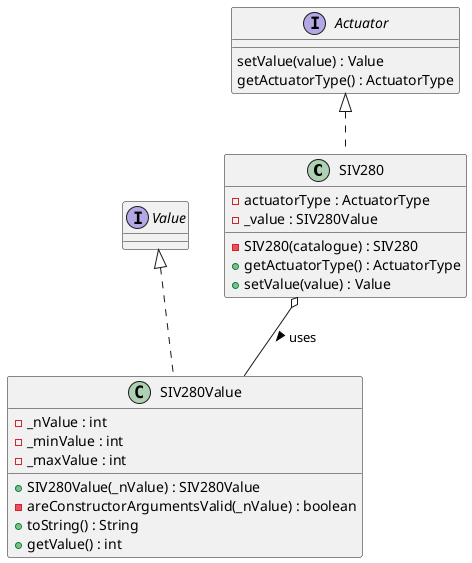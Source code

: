 @startuml
'https://plantuml.com/class-diagram

class SIV280
class SIV280Value
interface Value
interface Actuator


class SIV280 implements Actuator
class SIV280Value implements Value
SIV280 o-- SIV280Value : uses >


 class SIV280 {
 - actuatorType : ActuatorType
 - _value : SIV280Value
- SIV280(catalogue) : SIV280
+ getActuatorType() : ActuatorType
+ setValue(value) : Value
}

class SIV280Value {
 - _nValue : int
 - _minValue : int
 - _maxValue : int
 + SIV280Value(_nValue) : SIV280Value
 - areConstructorArgumentsValid(_nValue) : boolean
 + toString() : String
 + getValue() : int
 }


interface Actuator {
setValue(value) : Value
getActuatorType() : ActuatorType
}







@enduml